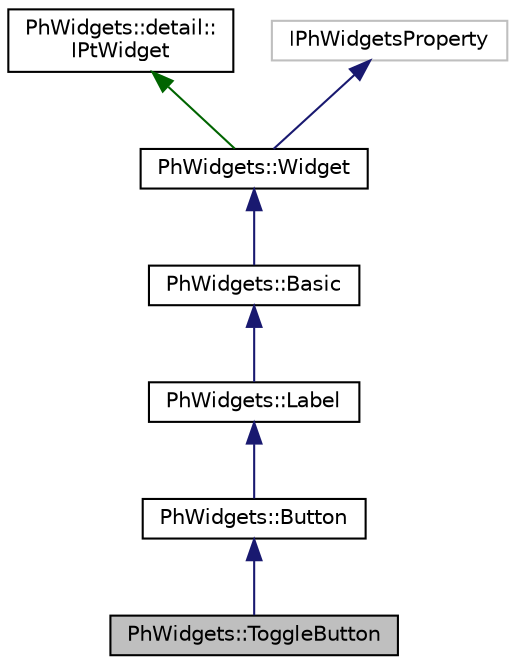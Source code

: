 digraph "PhWidgets::ToggleButton"
{
  edge [fontname="Helvetica",fontsize="10",labelfontname="Helvetica",labelfontsize="10"];
  node [fontname="Helvetica",fontsize="10",shape=record];
  Node0 [label="PhWidgets::ToggleButton",height=0.2,width=0.4,color="black", fillcolor="grey75", style="filled", fontcolor="black"];
  Node1 -> Node0 [dir="back",color="midnightblue",fontsize="10",style="solid",fontname="Helvetica"];
  Node1 [label="PhWidgets::Button",height=0.2,width=0.4,color="black", fillcolor="white", style="filled",URL="$class_ph_widgets_1_1_button.html"];
  Node2 -> Node1 [dir="back",color="midnightblue",fontsize="10",style="solid",fontname="Helvetica"];
  Node2 [label="PhWidgets::Label",height=0.2,width=0.4,color="black", fillcolor="white", style="filled",URL="$class_ph_widgets_1_1_label.html"];
  Node3 -> Node2 [dir="back",color="midnightblue",fontsize="10",style="solid",fontname="Helvetica"];
  Node3 [label="PhWidgets::Basic",height=0.2,width=0.4,color="black", fillcolor="white", style="filled",URL="$class_ph_widgets_1_1_basic.html",tooltip="A superclass of basic resources for most widgets. "];
  Node4 -> Node3 [dir="back",color="midnightblue",fontsize="10",style="solid",fontname="Helvetica"];
  Node4 [label="PhWidgets::Widget",height=0.2,width=0.4,color="black", fillcolor="white", style="filled",URL="$class_ph_widgets_1_1_widget.html",tooltip="Superclass for all widgets. "];
  Node5 -> Node4 [dir="back",color="darkgreen",fontsize="10",style="solid",fontname="Helvetica"];
  Node5 [label="PhWidgets::detail::\lIPtWidget",height=0.2,width=0.4,color="black", fillcolor="white", style="filled",URL="$class_ph_widgets_1_1detail_1_1_i_pt_widget.html"];
  Node6 -> Node4 [dir="back",color="midnightblue",fontsize="10",style="solid",fontname="Helvetica"];
  Node6 [label="IPhWidgetsProperty",height=0.2,width=0.4,color="grey75", fillcolor="white", style="filled"];
}
